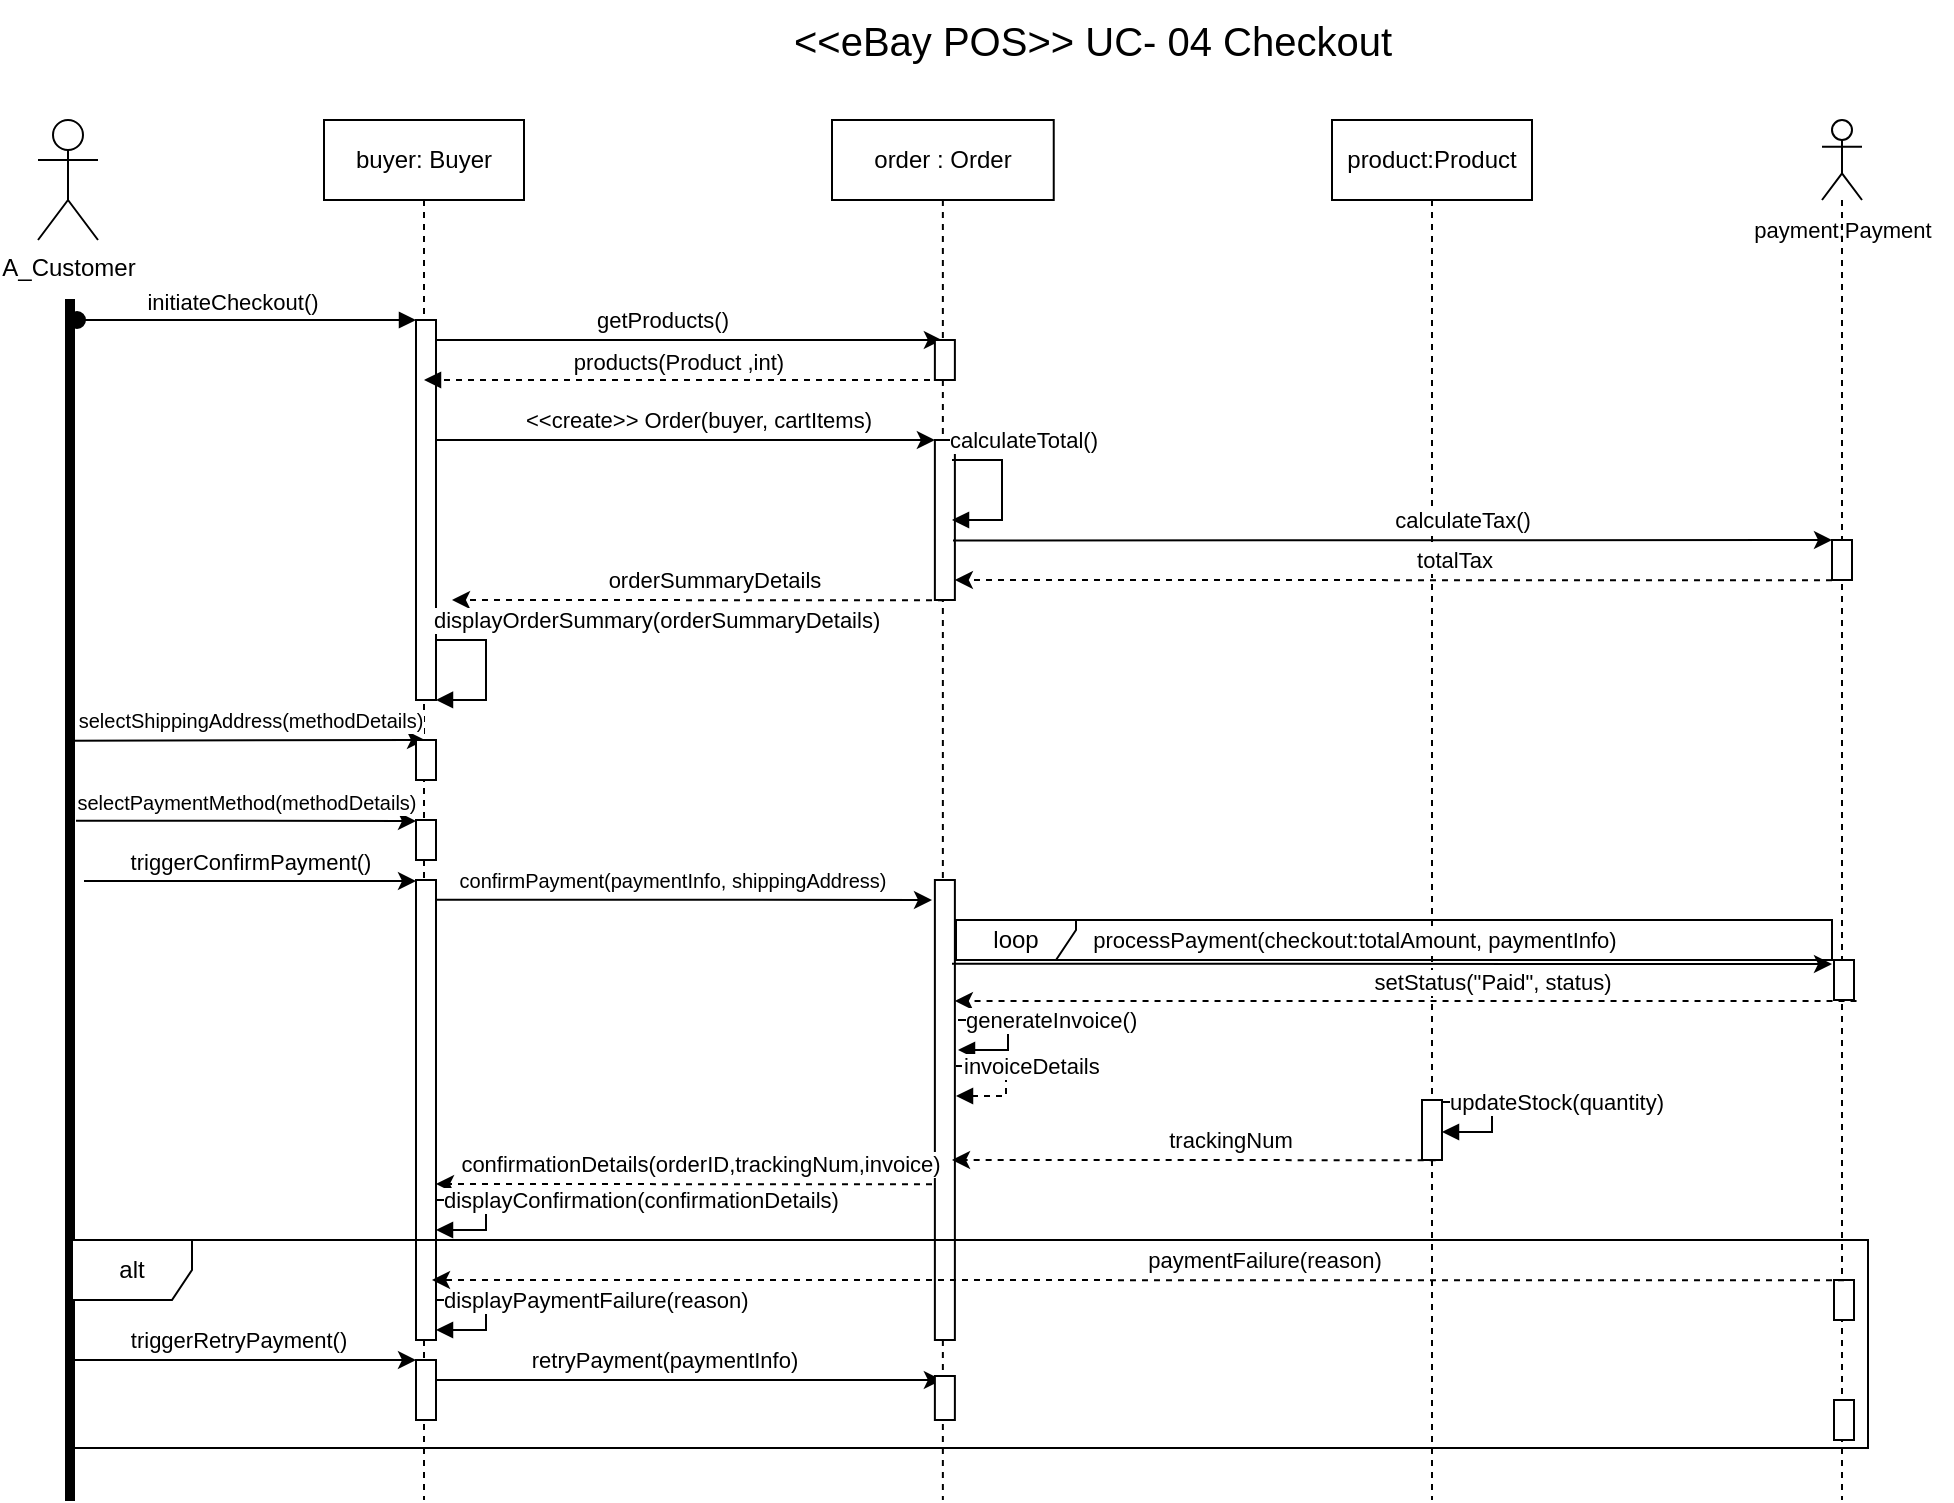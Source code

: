 <mxfile version="27.0.6">
  <diagram name="Page-1" id="2YBvvXClWsGukQMizWep">
    <mxGraphModel dx="2146" dy="781" grid="1" gridSize="10" guides="1" tooltips="1" connect="1" arrows="1" fold="1" page="1" pageScale="1" pageWidth="850" pageHeight="1100" math="0" shadow="0">
      <root>
        <mxCell id="0" />
        <mxCell id="1" parent="0" />
        <mxCell id="mtO_gDQZqmRhvzvz-Wwp-23" value="" style="edgeStyle=elbowEdgeStyle;rounded=0;orthogonalLoop=1;jettySize=auto;html=1;elbow=vertical;curved=0;" parent="1" edge="1" target="kN1TvL-AGW_TWXCYKgNe-19">
          <mxGeometry relative="1" as="geometry">
            <mxPoint x="-241" y="700" as="sourcePoint" />
            <mxPoint x="103.065" y="699.696" as="targetPoint" />
          </mxGeometry>
        </mxCell>
        <mxCell id="mtO_gDQZqmRhvzvz-Wwp-24" value="retryPayment(paymentInfo)" style="edgeLabel;html=1;align=center;verticalAlign=middle;resizable=0;points=[];" parent="mtO_gDQZqmRhvzvz-Wwp-23" vertex="1" connectable="0">
          <mxGeometry x="-0.239" y="4" relative="1" as="geometry">
            <mxPoint x="19" y="-6" as="offset" />
          </mxGeometry>
        </mxCell>
        <mxCell id="kN1TvL-AGW_TWXCYKgNe-4" value="A_Customer" style="shape=umlActor;verticalLabelPosition=bottom;verticalAlign=top;html=1;" parent="1" vertex="1">
          <mxGeometry x="-437" y="70" width="30" height="60" as="geometry" />
        </mxCell>
        <mxCell id="kN1TvL-AGW_TWXCYKgNe-6" value="" style="html=1;points=[[0,0,0,0,5],[0,1,0,0,-5],[1,0,0,0,5],[1,1,0,0,-5]];perimeter=orthogonalPerimeter;outlineConnect=0;targetShapes=umlLifeline;portConstraint=eastwest;newEdgeStyle={&quot;curved&quot;:0,&quot;rounded&quot;:0};fillColor=#000000;imageWidth=6;" parent="1" vertex="1">
          <mxGeometry x="-423" y="160" width="4" height="600" as="geometry" />
        </mxCell>
        <mxCell id="kN1TvL-AGW_TWXCYKgNe-8" value="initiateCheckout()" style="html=1;verticalAlign=bottom;startArrow=oval;startFill=1;endArrow=block;startSize=8;curved=0;rounded=0;" parent="1" edge="1">
          <mxGeometry x="-0.087" width="60" relative="1" as="geometry">
            <mxPoint x="-417.5" y="170" as="sourcePoint" />
            <mxPoint x="-248.0" y="170" as="targetPoint" />
            <mxPoint as="offset" />
          </mxGeometry>
        </mxCell>
        <mxCell id="kN1TvL-AGW_TWXCYKgNe-25" value="" style="edgeStyle=elbowEdgeStyle;rounded=0;orthogonalLoop=1;jettySize=auto;html=1;elbow=vertical;curved=0;" parent="1" edge="1" target="kN1TvL-AGW_TWXCYKgNe-19">
          <mxGeometry relative="1" as="geometry">
            <mxPoint x="-242.0" y="179.996" as="sourcePoint" />
            <mxPoint x="-73.5" y="180" as="targetPoint" />
          </mxGeometry>
        </mxCell>
        <mxCell id="kN1TvL-AGW_TWXCYKgNe-26" value="getProducts()" style="edgeLabel;html=1;align=center;verticalAlign=middle;resizable=0;points=[];" parent="kN1TvL-AGW_TWXCYKgNe-25" vertex="1" connectable="0">
          <mxGeometry x="-0.239" y="4" relative="1" as="geometry">
            <mxPoint x="19" y="-6" as="offset" />
          </mxGeometry>
        </mxCell>
        <mxCell id="kN1TvL-AGW_TWXCYKgNe-13" value="buyer: Buyer" style="shape=umlLifeline;perimeter=lifelinePerimeter;whiteSpace=wrap;html=1;container=0;dropTarget=0;collapsible=0;recursiveResize=0;outlineConnect=0;portConstraint=eastwest;newEdgeStyle={&quot;edgeStyle&quot;:&quot;elbowEdgeStyle&quot;,&quot;elbow&quot;:&quot;vertical&quot;,&quot;curved&quot;:0,&quot;rounded&quot;:0};" parent="1" vertex="1">
          <mxGeometry x="-294" y="70" width="100" height="690" as="geometry" />
        </mxCell>
        <mxCell id="HF9BvkSXhrn5gTn5HDKa-1" value="" style="html=1;points=[[0,0,0,0,5],[0,1,0,0,-5],[1,0,0,0,5],[1,1,0,0,-5]];perimeter=orthogonalPerimeter;outlineConnect=0;targetShapes=umlLifeline;portConstraint=eastwest;newEdgeStyle={&quot;curved&quot;:0,&quot;rounded&quot;:0};" parent="kN1TvL-AGW_TWXCYKgNe-13" vertex="1">
          <mxGeometry x="46" y="100" width="10" height="190" as="geometry" />
        </mxCell>
        <mxCell id="Sw7p4tAm8NIHKgo4iLP5-28" value="" style="html=1;points=[[0,0,0,0,5],[0,1,0,0,-5],[1,0,0,0,5],[1,1,0,0,-5]];perimeter=orthogonalPerimeter;outlineConnect=0;targetShapes=umlLifeline;portConstraint=eastwest;newEdgeStyle={&quot;curved&quot;:0,&quot;rounded&quot;:0};" parent="kN1TvL-AGW_TWXCYKgNe-13" vertex="1">
          <mxGeometry x="46" y="380" width="10" height="230" as="geometry" />
        </mxCell>
        <mxCell id="mtO_gDQZqmRhvzvz-Wwp-13" value="" style="html=1;points=[[0,0,0,0,5],[0,1,0,0,-5],[1,0,0,0,5],[1,1,0,0,-5]];perimeter=orthogonalPerimeter;outlineConnect=0;targetShapes=umlLifeline;portConstraint=eastwest;newEdgeStyle={&quot;curved&quot;:0,&quot;rounded&quot;:0};" parent="kN1TvL-AGW_TWXCYKgNe-13" vertex="1">
          <mxGeometry x="46" y="620" width="10" height="30" as="geometry" />
        </mxCell>
        <mxCell id="kN1TvL-AGW_TWXCYKgNe-19" value="order : Order" style="shape=umlLifeline;perimeter=lifelinePerimeter;whiteSpace=wrap;html=1;container=0;dropTarget=0;collapsible=0;recursiveResize=0;outlineConnect=0;portConstraint=eastwest;newEdgeStyle={&quot;edgeStyle&quot;:&quot;elbowEdgeStyle&quot;,&quot;elbow&quot;:&quot;vertical&quot;,&quot;curved&quot;:0,&quot;rounded&quot;:0};" parent="1" vertex="1">
          <mxGeometry x="-40" y="70" width="110.87" height="690" as="geometry" />
        </mxCell>
        <mxCell id="kN1TvL-AGW_TWXCYKgNe-66" value="" style="html=1;points=[[0,0,0,0,5],[0,1,0,0,-5],[1,0,0,0,5],[1,1,0,0,-5]];perimeter=orthogonalPerimeter;outlineConnect=0;targetShapes=umlLifeline;portConstraint=eastwest;newEdgeStyle={&quot;curved&quot;:0,&quot;rounded&quot;:0};" parent="kN1TvL-AGW_TWXCYKgNe-19" vertex="1">
          <mxGeometry x="51.44" y="380" width="10" height="230" as="geometry" />
        </mxCell>
        <mxCell id="kN1TvL-AGW_TWXCYKgNe-73" value="" style="html=1;points=[[0,0,0,0,5],[0,1,0,0,-5],[1,0,0,0,5],[1,1,0,0,-5]];perimeter=orthogonalPerimeter;outlineConnect=0;targetShapes=umlLifeline;portConstraint=eastwest;newEdgeStyle={&quot;curved&quot;:0,&quot;rounded&quot;:0};" parent="kN1TvL-AGW_TWXCYKgNe-19" vertex="1">
          <mxGeometry x="51.44" y="160" width="10" height="80" as="geometry" />
        </mxCell>
        <mxCell id="mtO_gDQZqmRhvzvz-Wwp-22" value="" style="html=1;points=[[0,0,0,0,5],[0,1,0,0,-5],[1,0,0,0,5],[1,1,0,0,-5]];perimeter=orthogonalPerimeter;outlineConnect=0;targetShapes=umlLifeline;portConstraint=eastwest;newEdgeStyle={&quot;curved&quot;:0,&quot;rounded&quot;:0};" parent="kN1TvL-AGW_TWXCYKgNe-19" vertex="1">
          <mxGeometry x="51.44" y="628" width="10" height="22" as="geometry" />
        </mxCell>
        <mxCell id="Sw7p4tAm8NIHKgo4iLP5-13" value="" style="html=1;points=[[0,0,0,0,5],[0,1,0,0,-5],[1,0,0,0,5],[1,1,0,0,-5]];perimeter=orthogonalPerimeter;outlineConnect=0;targetShapes=umlLifeline;portConstraint=eastwest;newEdgeStyle={&quot;curved&quot;:0,&quot;rounded&quot;:0};" parent="kN1TvL-AGW_TWXCYKgNe-19" vertex="1">
          <mxGeometry x="51.44" y="110" width="10" height="20" as="geometry" />
        </mxCell>
        <mxCell id="kN1TvL-AGW_TWXCYKgNe-23" value="" style="shape=umlLifeline;perimeter=lifelinePerimeter;whiteSpace=wrap;html=1;container=1;dropTarget=0;collapsible=0;recursiveResize=0;outlineConnect=0;portConstraint=eastwest;newEdgeStyle={&quot;curved&quot;:0,&quot;rounded&quot;:0};participant=umlActor;" parent="1" vertex="1">
          <mxGeometry x="455" y="70" width="20" height="690" as="geometry" />
        </mxCell>
        <mxCell id="Sw7p4tAm8NIHKgo4iLP5-35" value="" style="html=1;points=[[0,0,0,0,5],[0,1,0,0,-5],[1,0,0,0,5],[1,1,0,0,-5]];perimeter=orthogonalPerimeter;outlineConnect=0;targetShapes=umlLifeline;portConstraint=eastwest;newEdgeStyle={&quot;curved&quot;:0,&quot;rounded&quot;:0};" parent="kN1TvL-AGW_TWXCYKgNe-23" vertex="1">
          <mxGeometry x="6" y="420" width="10" height="20" as="geometry" />
        </mxCell>
        <mxCell id="HF9BvkSXhrn5gTn5HDKa-6" value="" style="html=1;points=[[0,0,0,0,5],[0,1,0,0,-5],[1,0,0,0,5],[1,1,0,0,-5]];perimeter=orthogonalPerimeter;outlineConnect=0;targetShapes=umlLifeline;portConstraint=eastwest;newEdgeStyle={&quot;curved&quot;:0,&quot;rounded&quot;:0};" parent="kN1TvL-AGW_TWXCYKgNe-23" vertex="1">
          <mxGeometry x="6" y="640" width="10" height="20" as="geometry" />
        </mxCell>
        <mxCell id="ykOPbRQtEB0h3hrjc40J-9" value="" style="html=1;points=[[0,0,0,0,5],[0,1,0,0,-5],[1,0,0,0,5],[1,1,0,0,-5]];perimeter=orthogonalPerimeter;outlineConnect=0;targetShapes=umlLifeline;portConstraint=eastwest;newEdgeStyle={&quot;curved&quot;:0,&quot;rounded&quot;:0};" parent="kN1TvL-AGW_TWXCYKgNe-23" vertex="1">
          <mxGeometry x="6" y="580" width="10" height="20" as="geometry" />
        </mxCell>
        <mxCell id="nH1G99oQ00qSDfp580w2-2" value="" style="html=1;points=[[0,0,0,0,5],[0,1,0,0,-5],[1,0,0,0,5],[1,1,0,0,-5]];perimeter=orthogonalPerimeter;outlineConnect=0;targetShapes=umlLifeline;portConstraint=eastwest;newEdgeStyle={&quot;curved&quot;:0,&quot;rounded&quot;:0};" vertex="1" parent="kN1TvL-AGW_TWXCYKgNe-23">
          <mxGeometry x="5" y="210" width="10" height="20" as="geometry" />
        </mxCell>
        <mxCell id="kN1TvL-AGW_TWXCYKgNe-24" value="payment:Payment" style="text;html=1;align=center;verticalAlign=middle;resizable=0;points=[];autosize=1;strokeColor=none;fillColor=none;fontSize=11;" parent="1" vertex="1">
          <mxGeometry x="410" y="110" width="110" height="30" as="geometry" />
        </mxCell>
        <mxCell id="kN1TvL-AGW_TWXCYKgNe-31" value="" style="edgeStyle=elbowEdgeStyle;rounded=0;orthogonalLoop=1;jettySize=auto;html=1;elbow=vertical;curved=0;" parent="1" target="kN1TvL-AGW_TWXCYKgNe-73" edge="1">
          <mxGeometry relative="1" as="geometry">
            <mxPoint x="-238.0" y="229.996" as="sourcePoint" />
            <mxPoint x="-103.13" y="229.996" as="targetPoint" />
          </mxGeometry>
        </mxCell>
        <mxCell id="Sw7p4tAm8NIHKgo4iLP5-3" value="&amp;lt;&amp;lt;create&amp;gt;&amp;gt; Order(buyer, cartItems)" style="edgeLabel;html=1;align=center;verticalAlign=middle;resizable=0;points=[];" parent="kN1TvL-AGW_TWXCYKgNe-31" vertex="1" connectable="0">
          <mxGeometry x="0.298" relative="1" as="geometry">
            <mxPoint x="-31" y="-10" as="offset" />
          </mxGeometry>
        </mxCell>
        <mxCell id="kN1TvL-AGW_TWXCYKgNe-64" value="product:Product" style="shape=umlLifeline;perimeter=lifelinePerimeter;whiteSpace=wrap;html=1;container=0;dropTarget=0;collapsible=0;recursiveResize=0;outlineConnect=0;portConstraint=eastwest;newEdgeStyle={&quot;edgeStyle&quot;:&quot;elbowEdgeStyle&quot;,&quot;elbow&quot;:&quot;vertical&quot;,&quot;curved&quot;:0,&quot;rounded&quot;:0};" parent="1" vertex="1">
          <mxGeometry x="210" y="70" width="100" height="690" as="geometry" />
        </mxCell>
        <mxCell id="mtO_gDQZqmRhvzvz-Wwp-34" value="" style="html=1;points=[[0,0,0,0,5],[0,1,0,0,-5],[1,0,0,0,5],[1,1,0,0,-5]];perimeter=orthogonalPerimeter;outlineConnect=0;targetShapes=umlLifeline;portConstraint=eastwest;newEdgeStyle={&quot;curved&quot;:0,&quot;rounded&quot;:0};" parent="kN1TvL-AGW_TWXCYKgNe-64" vertex="1">
          <mxGeometry x="45" y="490" width="10" height="30" as="geometry" />
        </mxCell>
        <mxCell id="kN1TvL-AGW_TWXCYKgNe-87" value="" style="edgeStyle=elbowEdgeStyle;rounded=0;orthogonalLoop=1;jettySize=auto;html=1;elbow=vertical;curved=0;exitX=1;exitY=1;exitDx=0;exitDy=-5;exitPerimeter=0;" parent="1" edge="1">
          <mxGeometry relative="1" as="geometry">
            <mxPoint x="-414" y="450.46" as="sourcePoint" />
            <mxPoint x="-248" y="450.17" as="targetPoint" />
          </mxGeometry>
        </mxCell>
        <mxCell id="kN1TvL-AGW_TWXCYKgNe-88" value="triggerConfirmPayment()" style="edgeLabel;html=1;align=center;verticalAlign=middle;resizable=0;points=[];" parent="kN1TvL-AGW_TWXCYKgNe-87" vertex="1" connectable="0">
          <mxGeometry x="-0.239" y="4" relative="1" as="geometry">
            <mxPoint x="19" y="-6" as="offset" />
          </mxGeometry>
        </mxCell>
        <mxCell id="kN1TvL-AGW_TWXCYKgNe-93" value="&amp;lt;&amp;lt;eBay POS&amp;gt;&amp;gt; UC- 04 Checkout" style="text;html=1;align=center;verticalAlign=middle;resizable=0;points=[];autosize=1;strokeColor=none;fillColor=none;fontSize=20;" parent="1" vertex="1">
          <mxGeometry x="-70" y="10" width="320" height="40" as="geometry" />
        </mxCell>
        <mxCell id="Sw7p4tAm8NIHKgo4iLP5-1" value="products(Product ,int)" style="html=1;verticalAlign=bottom;endArrow=block;curved=0;rounded=0;dashed=1;" parent="1" edge="1" target="kN1TvL-AGW_TWXCYKgNe-13">
          <mxGeometry width="80" relative="1" as="geometry">
            <mxPoint x="9" y="200" as="sourcePoint" />
            <mxPoint x="-150" y="200" as="targetPoint" />
          </mxGeometry>
        </mxCell>
        <mxCell id="Sw7p4tAm8NIHKgo4iLP5-2" value="" style="edgeStyle=elbowEdgeStyle;rounded=0;orthogonalLoop=1;jettySize=auto;html=1;elbow=vertical;curved=0;" parent="1" source="Sw7p4tAm8NIHKgo4iLP5-16" edge="1">
          <mxGeometry relative="1" as="geometry">
            <mxPoint x="-360.0" y="389.996" as="sourcePoint" />
            <mxPoint x="-243" y="390" as="targetPoint" />
          </mxGeometry>
        </mxCell>
        <mxCell id="Sw7p4tAm8NIHKgo4iLP5-6" value="" style="edgeStyle=elbowEdgeStyle;rounded=0;orthogonalLoop=1;jettySize=auto;html=1;elbow=vertical;curved=0;dashed=1;" parent="1" edge="1">
          <mxGeometry relative="1" as="geometry">
            <mxPoint x="16" y="310.13" as="sourcePoint" />
            <mxPoint x="-230" y="310" as="targetPoint" />
            <Array as="points" />
          </mxGeometry>
        </mxCell>
        <mxCell id="Sw7p4tAm8NIHKgo4iLP5-7" value="orderSummaryDetails" style="edgeLabel;html=1;align=center;verticalAlign=middle;resizable=0;points=[];" parent="Sw7p4tAm8NIHKgo4iLP5-6" vertex="1" connectable="0">
          <mxGeometry x="-0.239" y="4" relative="1" as="geometry">
            <mxPoint x="-22" y="-14" as="offset" />
          </mxGeometry>
        </mxCell>
        <mxCell id="Sw7p4tAm8NIHKgo4iLP5-8" value="displayOrderSummary(orderSummaryDetails)" style="html=1;align=left;spacingLeft=2;endArrow=block;rounded=0;edgeStyle=orthogonalEdgeStyle;curved=0;rounded=0;" parent="1" edge="1">
          <mxGeometry x="-1" y="11" relative="1" as="geometry">
            <mxPoint x="-238" y="329.98" as="sourcePoint" />
            <Array as="points">
              <mxPoint x="-213" y="359.98" />
            </Array>
            <mxPoint x="-238" y="359.98" as="targetPoint" />
            <mxPoint x="-5" y="1" as="offset" />
          </mxGeometry>
        </mxCell>
        <mxCell id="Sw7p4tAm8NIHKgo4iLP5-10" value="calculateTotal()" style="html=1;align=left;spacingLeft=2;endArrow=block;rounded=0;edgeStyle=orthogonalEdgeStyle;curved=0;rounded=0;" parent="1" edge="1">
          <mxGeometry x="-1" y="11" relative="1" as="geometry">
            <mxPoint x="20" y="240" as="sourcePoint" />
            <Array as="points">
              <mxPoint x="45" y="270" />
            </Array>
            <mxPoint x="20" y="270" as="targetPoint" />
            <mxPoint x="-5" y="1" as="offset" />
          </mxGeometry>
        </mxCell>
        <mxCell id="Sw7p4tAm8NIHKgo4iLP5-18" value="" style="edgeStyle=elbowEdgeStyle;rounded=0;orthogonalLoop=1;jettySize=auto;html=1;elbow=vertical;curved=0;" parent="1" edge="1">
          <mxGeometry relative="1" as="geometry">
            <mxPoint x="-423.0" y="380.326" as="sourcePoint" />
            <mxPoint x="-243.5" y="379.997" as="targetPoint" />
          </mxGeometry>
        </mxCell>
        <mxCell id="Sw7p4tAm8NIHKgo4iLP5-19" value="selectShippingAddress(methodDetails)" style="edgeLabel;html=1;align=center;verticalAlign=middle;resizable=0;points=[];fontSize=10;" parent="Sw7p4tAm8NIHKgo4iLP5-18" vertex="1" connectable="0">
          <mxGeometry x="-0.152" y="9" relative="1" as="geometry">
            <mxPoint x="16" y="-1" as="offset" />
          </mxGeometry>
        </mxCell>
        <mxCell id="Sw7p4tAm8NIHKgo4iLP5-16" value="" style="html=1;points=[[0,0,0,0,5],[0,1,0,0,-5],[1,0,0,0,5],[1,1,0,0,-5]];perimeter=orthogonalPerimeter;outlineConnect=0;targetShapes=umlLifeline;portConstraint=eastwest;newEdgeStyle={&quot;curved&quot;:0,&quot;rounded&quot;:0};" parent="1" vertex="1">
          <mxGeometry x="-248" y="380" width="10" height="20" as="geometry" />
        </mxCell>
        <mxCell id="Sw7p4tAm8NIHKgo4iLP5-22" value="" style="edgeStyle=elbowEdgeStyle;rounded=0;orthogonalLoop=1;jettySize=auto;html=1;elbow=vertical;curved=0;" parent="1" source="Sw7p4tAm8NIHKgo4iLP5-24" edge="1">
          <mxGeometry relative="1" as="geometry">
            <mxPoint x="-418.0" y="420.326" as="sourcePoint" />
            <mxPoint x="-243" y="420" as="targetPoint" />
          </mxGeometry>
        </mxCell>
        <mxCell id="Sw7p4tAm8NIHKgo4iLP5-25" value="" style="edgeStyle=elbowEdgeStyle;rounded=0;orthogonalLoop=1;jettySize=auto;html=1;elbow=vertical;curved=0;" parent="1" target="Sw7p4tAm8NIHKgo4iLP5-24" edge="1">
          <mxGeometry relative="1" as="geometry">
            <mxPoint x="-418.0" y="420.326" as="sourcePoint" />
            <mxPoint x="-243" y="420" as="targetPoint" />
          </mxGeometry>
        </mxCell>
        <mxCell id="Sw7p4tAm8NIHKgo4iLP5-26" value="selectPaymentMethod(methodDetails)" style="edgeLabel;html=1;align=center;verticalAlign=middle;resizable=0;points=[];fontSize=10;" parent="Sw7p4tAm8NIHKgo4iLP5-25" vertex="1" connectable="0">
          <mxGeometry x="-0.152" y="9" relative="1" as="geometry">
            <mxPoint x="13" y="-1" as="offset" />
          </mxGeometry>
        </mxCell>
        <mxCell id="Sw7p4tAm8NIHKgo4iLP5-24" value="" style="html=1;points=[[0,0,0,0,5],[0,1,0,0,-5],[1,0,0,0,5],[1,1,0,0,-5]];perimeter=orthogonalPerimeter;outlineConnect=0;targetShapes=umlLifeline;portConstraint=eastwest;newEdgeStyle={&quot;curved&quot;:0,&quot;rounded&quot;:0};" parent="1" vertex="1">
          <mxGeometry x="-248" y="420" width="10" height="20" as="geometry" />
        </mxCell>
        <mxCell id="Sw7p4tAm8NIHKgo4iLP5-37" value="" style="edgeStyle=elbowEdgeStyle;rounded=0;orthogonalLoop=1;jettySize=auto;html=1;elbow=vertical;curved=0;exitX=1.458;exitY=0.139;exitDx=0;exitDy=0;exitPerimeter=0;" parent="1" edge="1">
          <mxGeometry relative="1" as="geometry">
            <mxPoint x="20.0" y="491.85" as="sourcePoint" />
            <mxPoint x="460" y="492" as="targetPoint" />
            <Array as="points">
              <mxPoint x="-73.28" y="492" />
            </Array>
          </mxGeometry>
        </mxCell>
        <mxCell id="Sw7p4tAm8NIHKgo4iLP5-38" value="processPayment(checkout:totalAmount, paymentInfo)" style="edgeLabel;html=1;align=center;verticalAlign=middle;resizable=0;points=[];fontSize=11;" parent="Sw7p4tAm8NIHKgo4iLP5-37" vertex="1" connectable="0">
          <mxGeometry x="-0.239" y="4" relative="1" as="geometry">
            <mxPoint x="33" y="-8" as="offset" />
          </mxGeometry>
        </mxCell>
        <mxCell id="mtO_gDQZqmRhvzvz-Wwp-2" value="" style="edgeStyle=elbowEdgeStyle;rounded=0;orthogonalLoop=1;jettySize=auto;html=1;elbow=vertical;curved=0;dashed=1;" parent="1" edge="1" target="kN1TvL-AGW_TWXCYKgNe-66">
          <mxGeometry relative="1" as="geometry">
            <mxPoint x="472.27" y="510.46" as="sourcePoint" />
            <mxPoint x="110.398" y="509.667" as="targetPoint" />
          </mxGeometry>
        </mxCell>
        <mxCell id="mtO_gDQZqmRhvzvz-Wwp-3" value="setStatus(&quot;Paid&quot;, status)" style="edgeLabel;html=1;align=center;verticalAlign=middle;resizable=0;points=[];" parent="mtO_gDQZqmRhvzvz-Wwp-2" vertex="1" connectable="0">
          <mxGeometry x="-0.239" y="4" relative="1" as="geometry">
            <mxPoint x="-11" y="-14" as="offset" />
          </mxGeometry>
        </mxCell>
        <mxCell id="mtO_gDQZqmRhvzvz-Wwp-5" value="generateInvoice()" style="html=1;align=left;spacingLeft=2;endArrow=block;rounded=0;edgeStyle=orthogonalEdgeStyle;curved=0;rounded=0;" parent="1" edge="1">
          <mxGeometry x="-1" relative="1" as="geometry">
            <mxPoint x="23" y="520" as="sourcePoint" />
            <Array as="points">
              <mxPoint x="48" y="520" />
              <mxPoint x="48" y="535" />
              <mxPoint x="23" y="535" />
            </Array>
            <mxPoint x="23" y="535" as="targetPoint" />
            <mxPoint as="offset" />
          </mxGeometry>
        </mxCell>
        <mxCell id="mtO_gDQZqmRhvzvz-Wwp-6" value="invoiceDetails" style="html=1;align=left;spacingLeft=2;endArrow=block;rounded=0;edgeStyle=orthogonalEdgeStyle;curved=0;rounded=0;dashed=1;" parent="1" edge="1">
          <mxGeometry x="-1" relative="1" as="geometry">
            <mxPoint x="22" y="543" as="sourcePoint" />
            <Array as="points">
              <mxPoint x="47" y="543" />
              <mxPoint x="47" y="558" />
              <mxPoint x="22" y="558" />
            </Array>
            <mxPoint x="22" y="558" as="targetPoint" />
            <mxPoint as="offset" />
          </mxGeometry>
        </mxCell>
        <mxCell id="mtO_gDQZqmRhvzvz-Wwp-7" value="" style="edgeStyle=elbowEdgeStyle;rounded=0;orthogonalLoop=1;jettySize=auto;html=1;elbow=vertical;curved=0;dashed=1;" parent="1" edge="1">
          <mxGeometry relative="1" as="geometry">
            <mxPoint x="10" y="602.14" as="sourcePoint" />
            <mxPoint x="-238" y="602.14" as="targetPoint" />
            <Array as="points" />
          </mxGeometry>
        </mxCell>
        <mxCell id="mtO_gDQZqmRhvzvz-Wwp-8" value="confirmationDetails(orderID,trackingNum,invoice)" style="edgeLabel;html=1;align=center;verticalAlign=middle;resizable=0;points=[];" parent="mtO_gDQZqmRhvzvz-Wwp-7" vertex="1" connectable="0">
          <mxGeometry x="-0.239" y="4" relative="1" as="geometry">
            <mxPoint x="-22" y="-14" as="offset" />
          </mxGeometry>
        </mxCell>
        <mxCell id="mtO_gDQZqmRhvzvz-Wwp-9" value="displayConfirmation(confirmationDetails)" style="html=1;align=left;spacingLeft=2;endArrow=block;rounded=0;edgeStyle=orthogonalEdgeStyle;curved=0;rounded=0;" parent="1" edge="1">
          <mxGeometry x="-1" relative="1" as="geometry">
            <mxPoint x="-238" y="610" as="sourcePoint" />
            <Array as="points">
              <mxPoint x="-213" y="610" />
              <mxPoint x="-213" y="625" />
              <mxPoint x="-238" y="625" />
            </Array>
            <mxPoint x="-238" y="625" as="targetPoint" />
            <mxPoint as="offset" />
          </mxGeometry>
        </mxCell>
        <mxCell id="mtO_gDQZqmRhvzvz-Wwp-10" value="displayPaymentFailure(reason)" style="html=1;align=left;spacingLeft=2;endArrow=block;rounded=0;edgeStyle=orthogonalEdgeStyle;curved=0;rounded=0;" parent="1" edge="1">
          <mxGeometry x="-1" relative="1" as="geometry">
            <mxPoint x="-238" y="660" as="sourcePoint" />
            <Array as="points">
              <mxPoint x="-213" y="660" />
              <mxPoint x="-213" y="675" />
              <mxPoint x="-238" y="675" />
            </Array>
            <mxPoint x="-238" y="675" as="targetPoint" />
            <mxPoint as="offset" />
          </mxGeometry>
        </mxCell>
        <mxCell id="mtO_gDQZqmRhvzvz-Wwp-11" value="" style="edgeStyle=elbowEdgeStyle;rounded=0;orthogonalLoop=1;jettySize=auto;html=1;elbow=vertical;curved=0;dashed=1;" parent="1" edge="1">
          <mxGeometry relative="1" as="geometry">
            <mxPoint x="466" y="650.13" as="sourcePoint" />
            <mxPoint x="-240" y="650" as="targetPoint" />
            <Array as="points">
              <mxPoint x="548" y="650" />
            </Array>
          </mxGeometry>
        </mxCell>
        <mxCell id="mtO_gDQZqmRhvzvz-Wwp-12" value="paymentFailure(reason)" style="edgeLabel;html=1;align=center;verticalAlign=middle;resizable=0;points=[];" parent="mtO_gDQZqmRhvzvz-Wwp-11" vertex="1" connectable="0">
          <mxGeometry x="-0.239" y="4" relative="1" as="geometry">
            <mxPoint x="-22" y="-14" as="offset" />
          </mxGeometry>
        </mxCell>
        <mxCell id="mtO_gDQZqmRhvzvz-Wwp-16" value="" style="edgeStyle=elbowEdgeStyle;rounded=0;orthogonalLoop=1;jettySize=auto;html=1;elbow=vertical;curved=0;" parent="1" edge="1">
          <mxGeometry relative="1" as="geometry">
            <mxPoint x="-423" y="690" as="sourcePoint" />
            <mxPoint x="-248" y="690" as="targetPoint" />
          </mxGeometry>
        </mxCell>
        <mxCell id="mtO_gDQZqmRhvzvz-Wwp-17" value="triggerRetryPayment()" style="edgeLabel;html=1;align=center;verticalAlign=middle;resizable=0;points=[];" parent="mtO_gDQZqmRhvzvz-Wwp-16" vertex="1" connectable="0">
          <mxGeometry x="-0.239" y="4" relative="1" as="geometry">
            <mxPoint x="19" y="-6" as="offset" />
          </mxGeometry>
        </mxCell>
        <mxCell id="mtO_gDQZqmRhvzvz-Wwp-38" value="" style="edgeStyle=elbowEdgeStyle;rounded=0;orthogonalLoop=1;jettySize=auto;html=1;elbow=vertical;curved=0;dashed=1;" parent="1" edge="1">
          <mxGeometry relative="1" as="geometry">
            <mxPoint x="261.828" y="590.09" as="sourcePoint" />
            <mxPoint x="20" y="590" as="targetPoint" />
          </mxGeometry>
        </mxCell>
        <mxCell id="mtO_gDQZqmRhvzvz-Wwp-39" value="trackingNum" style="edgeLabel;html=1;align=center;verticalAlign=middle;resizable=0;points=[];" parent="mtO_gDQZqmRhvzvz-Wwp-38" vertex="1" connectable="0">
          <mxGeometry x="-0.239" y="4" relative="1" as="geometry">
            <mxPoint x="-11" y="-14" as="offset" />
          </mxGeometry>
        </mxCell>
        <mxCell id="ykOPbRQtEB0h3hrjc40J-13" value="" style="edgeStyle=elbowEdgeStyle;rounded=0;orthogonalLoop=1;jettySize=auto;html=1;elbow=vertical;curved=0;" parent="1" edge="1">
          <mxGeometry relative="1" as="geometry">
            <mxPoint x="-238.0" y="459.816" as="sourcePoint" />
            <mxPoint x="10" y="460" as="targetPoint" />
          </mxGeometry>
        </mxCell>
        <mxCell id="ykOPbRQtEB0h3hrjc40J-14" value="confirmPayment(paymentInfo, shippingAddress)" style="edgeLabel;html=1;align=center;verticalAlign=middle;resizable=0;points=[];fontSize=10;" parent="ykOPbRQtEB0h3hrjc40J-13" vertex="1" connectable="0">
          <mxGeometry x="-0.152" y="9" relative="1" as="geometry">
            <mxPoint x="13" y="-1" as="offset" />
          </mxGeometry>
        </mxCell>
        <mxCell id="ykOPbRQtEB0h3hrjc40J-12" value="loop" style="shape=umlFrame;whiteSpace=wrap;html=1;pointerEvents=0;" parent="1" vertex="1">
          <mxGeometry x="22" y="470" width="438" height="20" as="geometry" />
        </mxCell>
        <mxCell id="ykOPbRQtEB0h3hrjc40J-15" value="alt" style="shape=umlFrame;whiteSpace=wrap;html=1;pointerEvents=0;" parent="1" vertex="1">
          <mxGeometry x="-420" y="630" width="898" height="104" as="geometry" />
        </mxCell>
        <mxCell id="PUNF1kNcgxxUp3v5ZcSH-1" value="" style="edgeStyle=elbowEdgeStyle;rounded=0;orthogonalLoop=1;jettySize=auto;html=1;elbow=vertical;curved=0;" parent="1" edge="1">
          <mxGeometry relative="1" as="geometry">
            <mxPoint x="20.5" y="280.24" as="sourcePoint" />
            <mxPoint x="460" y="280" as="targetPoint" />
          </mxGeometry>
        </mxCell>
        <mxCell id="PUNF1kNcgxxUp3v5ZcSH-2" value="calculateTax()" style="edgeLabel;html=1;align=center;verticalAlign=middle;resizable=0;points=[];" parent="PUNF1kNcgxxUp3v5ZcSH-1" vertex="1" connectable="0">
          <mxGeometry x="0.298" relative="1" as="geometry">
            <mxPoint x="-31" y="-10" as="offset" />
          </mxGeometry>
        </mxCell>
        <mxCell id="PUNF1kNcgxxUp3v5ZcSH-5" value="" style="edgeStyle=elbowEdgeStyle;rounded=0;orthogonalLoop=1;jettySize=auto;html=1;elbow=vertical;curved=0;dashed=1;" parent="1" target="kN1TvL-AGW_TWXCYKgNe-73" edge="1">
          <mxGeometry relative="1" as="geometry">
            <mxPoint x="460" y="300.13" as="sourcePoint" />
            <mxPoint x="124" y="300" as="targetPoint" />
            <Array as="points">
              <mxPoint x="564.5" y="300" />
            </Array>
          </mxGeometry>
        </mxCell>
        <mxCell id="PUNF1kNcgxxUp3v5ZcSH-6" value="totalTax" style="edgeLabel;html=1;align=center;verticalAlign=middle;resizable=0;points=[];" parent="PUNF1kNcgxxUp3v5ZcSH-5" vertex="1" connectable="0">
          <mxGeometry x="-0.239" y="4" relative="1" as="geometry">
            <mxPoint x="-22" y="-14" as="offset" />
          </mxGeometry>
        </mxCell>
        <mxCell id="nH1G99oQ00qSDfp580w2-5" value="updateStock(quantity)" style="html=1;align=left;spacingLeft=2;endArrow=block;rounded=0;edgeStyle=orthogonalEdgeStyle;curved=0;rounded=0;" edge="1" parent="1">
          <mxGeometry x="-1" relative="1" as="geometry">
            <mxPoint x="265" y="561" as="sourcePoint" />
            <Array as="points">
              <mxPoint x="290" y="561" />
              <mxPoint x="290" y="576" />
              <mxPoint x="265" y="576" />
            </Array>
            <mxPoint x="265" y="576" as="targetPoint" />
            <mxPoint as="offset" />
          </mxGeometry>
        </mxCell>
      </root>
    </mxGraphModel>
  </diagram>
</mxfile>
